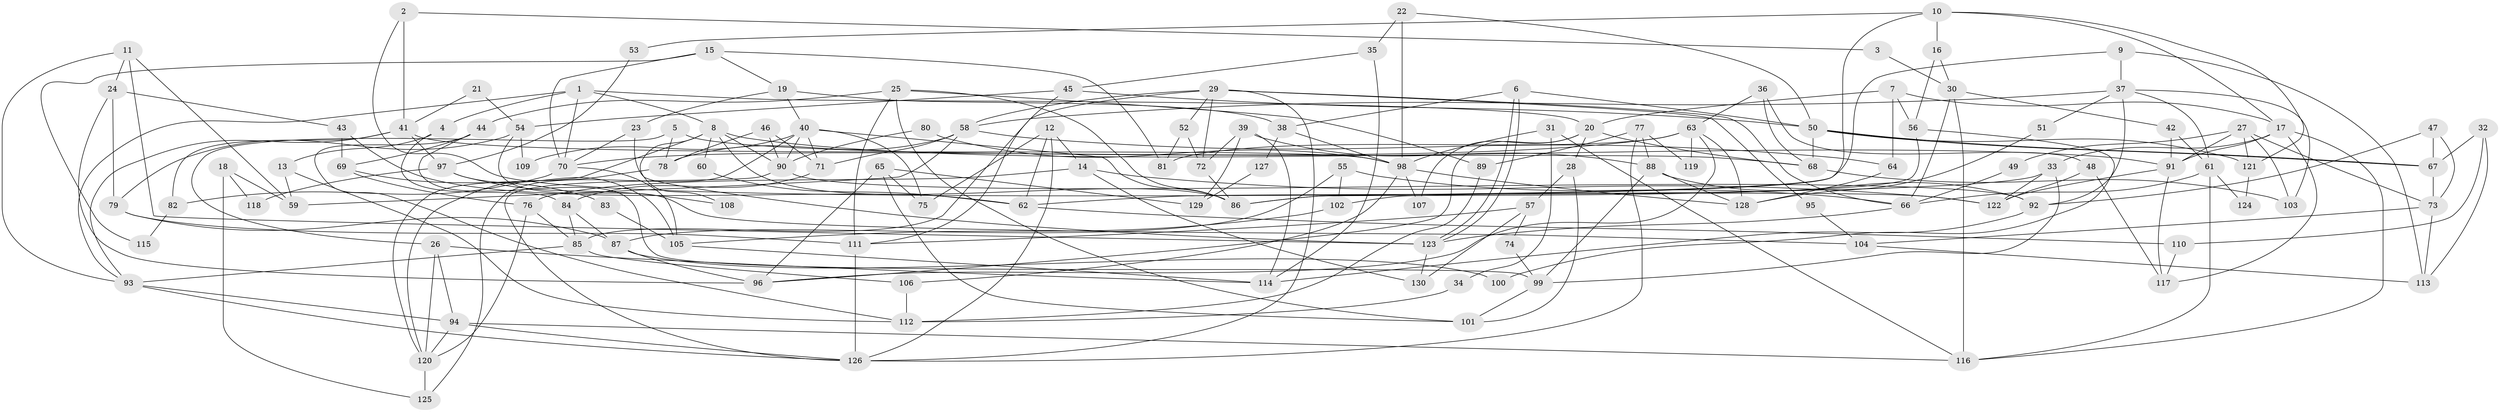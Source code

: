 // coarse degree distribution, {16: 0.05128205128205128, 6: 0.10256410256410256, 4: 0.1794871794871795, 7: 0.07692307692307693, 14: 0.02564102564102564, 11: 0.07692307692307693, 3: 0.1282051282051282, 17: 0.05128205128205128, 12: 0.02564102564102564, 5: 0.1282051282051282, 13: 0.02564102564102564, 10: 0.02564102564102564, 9: 0.02564102564102564, 2: 0.05128205128205128, 8: 0.02564102564102564}
// Generated by graph-tools (version 1.1) at 2025/19/03/04/25 18:19:01]
// undirected, 130 vertices, 260 edges
graph export_dot {
graph [start="1"]
  node [color=gray90,style=filled];
  1;
  2;
  3;
  4;
  5;
  6;
  7;
  8;
  9;
  10;
  11;
  12;
  13;
  14;
  15;
  16;
  17;
  18;
  19;
  20;
  21;
  22;
  23;
  24;
  25;
  26;
  27;
  28;
  29;
  30;
  31;
  32;
  33;
  34;
  35;
  36;
  37;
  38;
  39;
  40;
  41;
  42;
  43;
  44;
  45;
  46;
  47;
  48;
  49;
  50;
  51;
  52;
  53;
  54;
  55;
  56;
  57;
  58;
  59;
  60;
  61;
  62;
  63;
  64;
  65;
  66;
  67;
  68;
  69;
  70;
  71;
  72;
  73;
  74;
  75;
  76;
  77;
  78;
  79;
  80;
  81;
  82;
  83;
  84;
  85;
  86;
  87;
  88;
  89;
  90;
  91;
  92;
  93;
  94;
  95;
  96;
  97;
  98;
  99;
  100;
  101;
  102;
  103;
  104;
  105;
  106;
  107;
  108;
  109;
  110;
  111;
  112;
  113;
  114;
  115;
  116;
  117;
  118;
  119;
  120;
  121;
  122;
  123;
  124;
  125;
  126;
  127;
  128;
  129;
  130;
  1 -- 93;
  1 -- 8;
  1 -- 4;
  1 -- 20;
  1 -- 70;
  2 -- 41;
  2 -- 122;
  2 -- 3;
  3 -- 30;
  4 -- 84;
  4 -- 13;
  5 -- 68;
  5 -- 26;
  5 -- 78;
  6 -- 123;
  6 -- 123;
  6 -- 50;
  6 -- 38;
  7 -- 64;
  7 -- 17;
  7 -- 20;
  7 -- 56;
  8 -- 86;
  8 -- 91;
  8 -- 60;
  8 -- 90;
  8 -- 108;
  8 -- 120;
  9 -- 113;
  9 -- 37;
  9 -- 86;
  10 -- 17;
  10 -- 102;
  10 -- 16;
  10 -- 53;
  10 -- 121;
  11 -- 123;
  11 -- 93;
  11 -- 24;
  11 -- 59;
  12 -- 75;
  12 -- 126;
  12 -- 14;
  12 -- 62;
  13 -- 59;
  13 -- 112;
  14 -- 130;
  14 -- 76;
  14 -- 122;
  15 -- 70;
  15 -- 81;
  15 -- 19;
  15 -- 115;
  16 -- 56;
  16 -- 30;
  17 -- 33;
  17 -- 116;
  17 -- 91;
  17 -- 117;
  18 -- 125;
  18 -- 59;
  18 -- 118;
  19 -- 40;
  19 -- 23;
  19 -- 38;
  20 -- 28;
  20 -- 68;
  20 -- 96;
  20 -- 107;
  21 -- 41;
  21 -- 54;
  22 -- 50;
  22 -- 35;
  22 -- 98;
  23 -- 123;
  23 -- 70;
  24 -- 79;
  24 -- 43;
  24 -- 96;
  25 -- 111;
  25 -- 86;
  25 -- 44;
  25 -- 89;
  25 -- 101;
  26 -- 94;
  26 -- 120;
  26 -- 114;
  27 -- 91;
  27 -- 121;
  27 -- 49;
  27 -- 73;
  27 -- 103;
  28 -- 101;
  28 -- 57;
  29 -- 126;
  29 -- 58;
  29 -- 52;
  29 -- 66;
  29 -- 72;
  29 -- 85;
  29 -- 95;
  30 -- 116;
  30 -- 42;
  30 -- 66;
  31 -- 98;
  31 -- 116;
  31 -- 34;
  32 -- 110;
  32 -- 67;
  32 -- 113;
  33 -- 62;
  33 -- 122;
  33 -- 99;
  34 -- 112;
  35 -- 45;
  35 -- 114;
  36 -- 68;
  36 -- 63;
  36 -- 48;
  37 -- 61;
  37 -- 92;
  37 -- 51;
  37 -- 58;
  37 -- 103;
  38 -- 98;
  38 -- 127;
  39 -- 88;
  39 -- 114;
  39 -- 72;
  39 -- 129;
  40 -- 86;
  40 -- 90;
  40 -- 71;
  40 -- 75;
  40 -- 109;
  40 -- 125;
  41 -- 98;
  41 -- 93;
  41 -- 82;
  41 -- 97;
  42 -- 91;
  42 -- 61;
  43 -- 69;
  43 -- 62;
  44 -- 112;
  44 -- 69;
  44 -- 99;
  45 -- 50;
  45 -- 54;
  45 -- 111;
  46 -- 71;
  46 -- 78;
  46 -- 90;
  47 -- 92;
  47 -- 67;
  47 -- 73;
  48 -- 117;
  48 -- 122;
  49 -- 66;
  50 -- 68;
  50 -- 67;
  50 -- 67;
  50 -- 121;
  51 -- 128;
  52 -- 72;
  52 -- 81;
  53 -- 97;
  54 -- 104;
  54 -- 79;
  54 -- 109;
  55 -- 66;
  55 -- 87;
  55 -- 102;
  56 -- 86;
  56 -- 100;
  57 -- 111;
  57 -- 74;
  57 -- 130;
  58 -- 78;
  58 -- 59;
  58 -- 64;
  58 -- 71;
  60 -- 62;
  61 -- 66;
  61 -- 116;
  61 -- 124;
  62 -- 110;
  63 -- 96;
  63 -- 70;
  63 -- 81;
  63 -- 119;
  63 -- 128;
  64 -- 128;
  65 -- 101;
  65 -- 96;
  65 -- 75;
  65 -- 129;
  66 -- 123;
  67 -- 73;
  68 -- 103;
  69 -- 76;
  69 -- 83;
  70 -- 82;
  70 -- 105;
  71 -- 84;
  72 -- 86;
  73 -- 104;
  73 -- 113;
  74 -- 99;
  76 -- 85;
  76 -- 120;
  77 -- 88;
  77 -- 126;
  77 -- 89;
  77 -- 119;
  78 -- 120;
  79 -- 111;
  79 -- 87;
  80 -- 98;
  80 -- 90;
  82 -- 115;
  83 -- 105;
  84 -- 85;
  84 -- 87;
  85 -- 106;
  85 -- 93;
  87 -- 96;
  87 -- 100;
  88 -- 128;
  88 -- 99;
  88 -- 92;
  89 -- 112;
  90 -- 92;
  90 -- 126;
  91 -- 122;
  91 -- 117;
  92 -- 114;
  93 -- 126;
  93 -- 94;
  94 -- 120;
  94 -- 116;
  94 -- 126;
  95 -- 104;
  97 -- 105;
  97 -- 108;
  97 -- 118;
  98 -- 106;
  98 -- 107;
  98 -- 128;
  99 -- 101;
  102 -- 105;
  104 -- 113;
  105 -- 114;
  106 -- 112;
  110 -- 117;
  111 -- 126;
  120 -- 125;
  121 -- 124;
  123 -- 130;
  127 -- 129;
}

